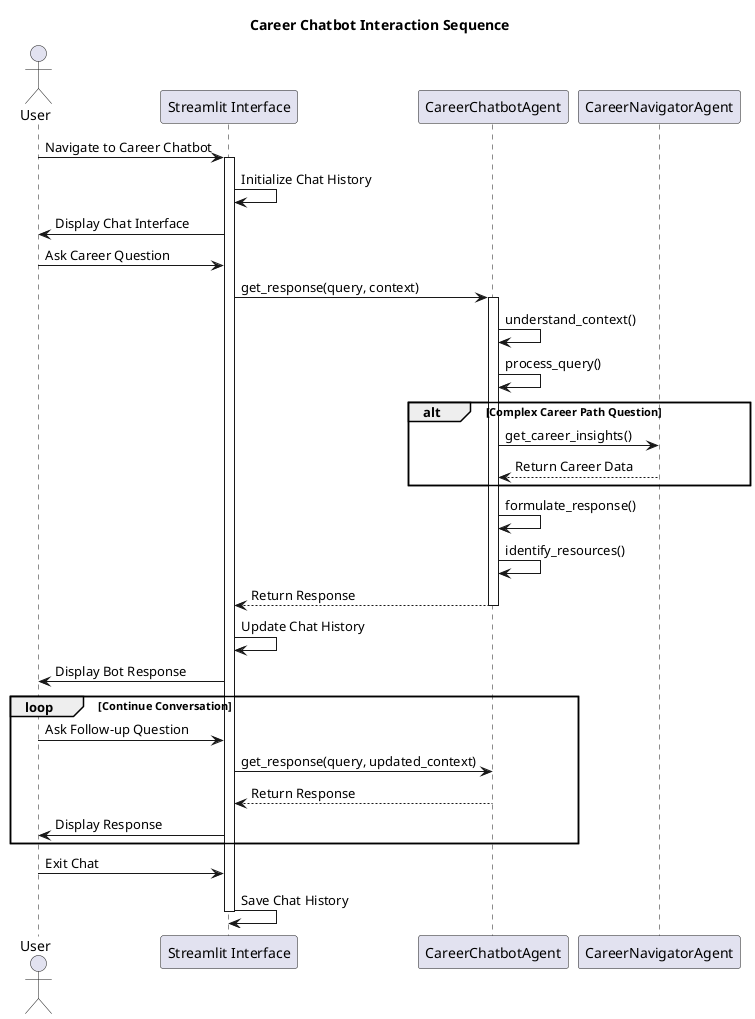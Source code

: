 @startuml Chatbot Interaction Sequence

actor "User" as user
participant "Streamlit Interface" as ui
participant "CareerChatbotAgent" as chatAgent
participant "CareerNavigatorAgent" as navAgent

title Career Chatbot Interaction Sequence

user -> ui : Navigate to Career Chatbot
activate ui

ui -> ui : Initialize Chat History
ui -> user : Display Chat Interface

user -> ui : Ask Career Question
ui -> chatAgent : get_response(query, context)
activate chatAgent

chatAgent -> chatAgent : understand_context()
chatAgent -> chatAgent : process_query()

alt Complex Career Path Question
    chatAgent -> navAgent : get_career_insights()
    navAgent --> chatAgent : Return Career Data
end

chatAgent -> chatAgent : formulate_response()
chatAgent -> chatAgent : identify_resources()

chatAgent --> ui : Return Response
deactivate chatAgent

ui -> ui : Update Chat History
ui -> user : Display Bot Response

loop Continue Conversation
    user -> ui : Ask Follow-up Question
    ui -> chatAgent : get_response(query, updated_context)
    chatAgent --> ui : Return Response
    ui -> user : Display Response
end

user -> ui : Exit Chat
ui -> ui : Save Chat History

deactivate ui

@enduml 